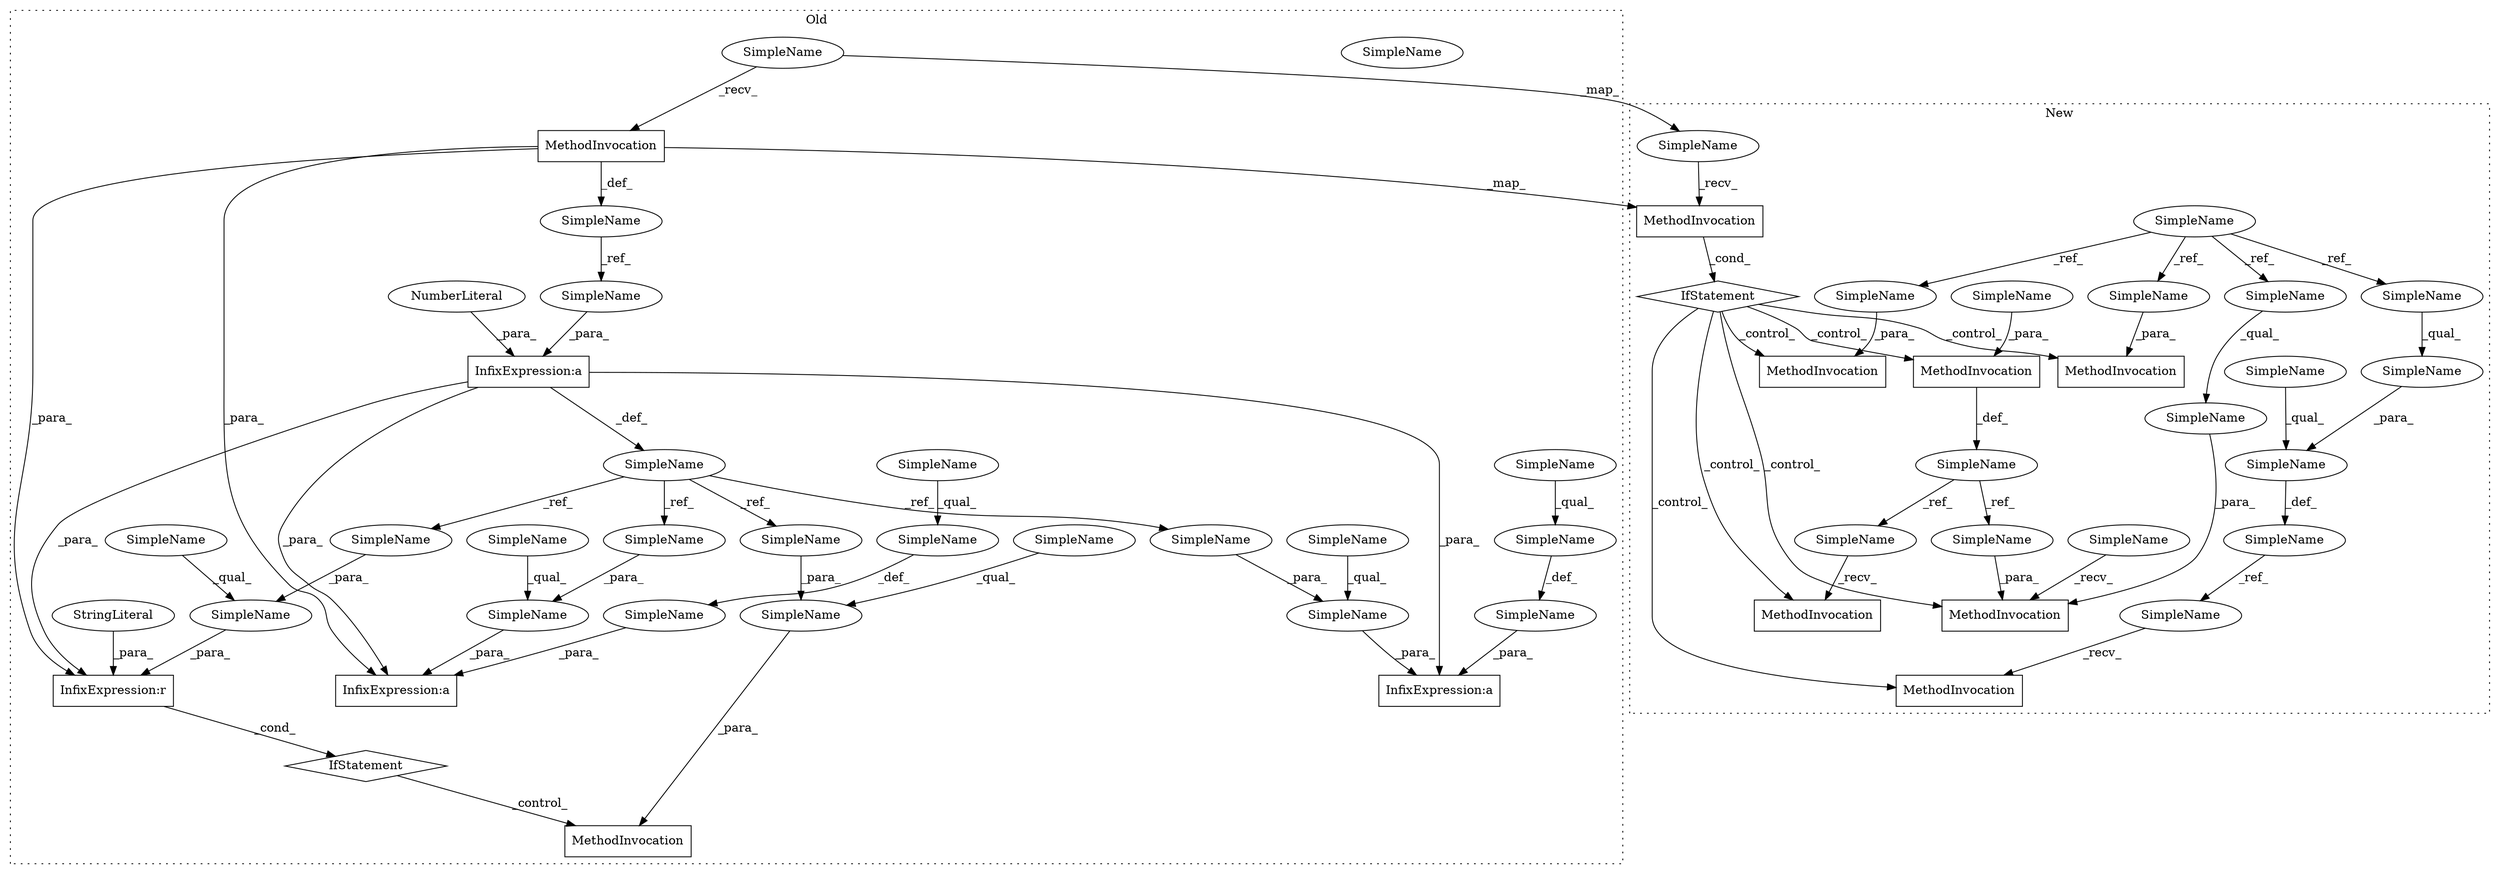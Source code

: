 digraph G {
subgraph cluster0 {
2 [label="IfStatement" a="25" s="3086,3120" l="4,15" shape="diamond"];
3 [label="MethodInvocation" a="32" s="2969,2993" l="8,1" shape="box"];
11 [label="MethodInvocation" a="32" s="-1,3231" l="3203,1" shape="box"];
12 [label="NumberLiteral" a="34" s="3038" l="1" shape="ellipse"];
14 [label="SimpleName" a="42" s="3362" l="9" shape="ellipse"];
15 [label="SimpleName" a="42" s="3202,3230" l="17,1" shape="ellipse"];
16 [label="SimpleName" a="42" s="3261,3282" l="10,1" shape="ellipse"];
18 [label="SimpleName" a="42" s="3027" l="8" shape="ellipse"];
20 [label="SimpleName" a="42" s="3090,3111" l="10,1" shape="ellipse"];
22 [label="SimpleName" a="42" s="3261" l="9" shape="ellipse"];
23 [label="SimpleName" a="42" s="3202" l="16" shape="ellipse"];
24 [label="SimpleName" a="42" s="3284" l="9" shape="ellipse"];
26 [label="SimpleName" a="42" s="3100" l="11" shape="ellipse"];
30 [label="SimpleName" a="42" s="2950" l="8" shape="ellipse"];
33 [label="SimpleName" a="42" s="3383" l="20" shape="ellipse"];
36 [label="SimpleName" a="42" s="2961" l="7" shape="ellipse"];
37 [label="SimpleName" a="42" s="3219" l="11" shape="ellipse"];
40 [label="SimpleName" a="42" s="3305" l="20" shape="ellipse"];
41 [label="SimpleName" a="42" s="3339,3360" l="10,1" shape="ellipse"];
42 [label="SimpleName" a="42" s="3339" l="9" shape="ellipse"];
43 [label="SimpleName" a="42" s="3271" l="11" shape="ellipse"];
45 [label="SimpleName" a="42" s="3383" l="6" shape="ellipse"];
46 [label="SimpleName" a="42" s="3305" l="6" shape="ellipse"];
47 [label="SimpleName" a="42" s="3012" l="11" shape="ellipse"];
50 [label="SimpleName" a="42" s="2961" l="7" shape="ellipse"];
51 [label="SimpleName" a="42" s="3090" l="9" shape="ellipse"];
52 [label="SimpleName" a="42" s="3349" l="11" shape="ellipse"];
53 [label="StringLiteral" a="45" s="3116" l="4" shape="ellipse"];
54 [label="InfixExpression:a" a="27" s="3283" l="-22" shape="box"];
55 [label="InfixExpression:a" a="27" s="3035" l="3" shape="box"];
56 [label="InfixExpression:a" a="27" s="3361" l="-22" shape="box"];
57 [label="InfixExpression:r" a="27" s="3112" l="4" shape="box"];
label = "Old";
style="dotted";
}
subgraph cluster1 {
1 [label="IfStatement" a="25" s="2969,3018" l="4,14" shape="diamond"];
4 [label="MethodInvocation" a="32" s="-1,3326" l="3313,1" shape="box"];
5 [label="MethodInvocation" a="32" s="2989,3017" l="12,1" shape="box"];
6 [label="MethodInvocation" a="32" s="3182,3198" l="10,1" shape="box"];
7 [label="MethodInvocation" a="32" s="3427" l="41" shape="box"];
8 [label="MethodInvocation" a="32" s="3361,3395" l="4,1" shape="box"];
9 [label="MethodInvocation" a="32" s="3140" l="41" shape="box"];
10 [label="MethodInvocation" a="32" s="3469,3485" l="10,1" shape="box"];
13 [label="SimpleName" a="42" s="3192" l="6" shape="ellipse"];
17 [label="SimpleName" a="42" s="3092" l="16" shape="ellipse"];
19 [label="SimpleName" a="42" s="3076" l="15" shape="ellipse"];
21 [label="SimpleName" a="42" s="3479" l="6" shape="ellipse"];
25 [label="SimpleName" a="42" s="2930" l="6" shape="ellipse"];
27 [label="SimpleName" a="42" s="3127" l="12" shape="ellipse"];
28 [label="SimpleName" a="42" s="3345" l="15" shape="ellipse"];
29 [label="SimpleName" a="42" s="3365" l="16" shape="ellipse"];
31 [label="SimpleName" a="42" s="3383" l="12" shape="ellipse"];
32 [label="SimpleName" a="42" s="3076,3108" l="16,1" shape="ellipse"];
34 [label="SimpleName" a="42" s="3273" l="12" shape="ellipse"];
35 [label="SimpleName" a="42" s="2973" l="15" shape="ellipse"];
38 [label="SimpleName" a="42" s="3312" l="14" shape="ellipse"];
39 [label="SimpleName" a="42" s="3365" l="6" shape="ellipse"];
44 [label="SimpleName" a="42" s="3061" l="12" shape="ellipse"];
48 [label="SimpleName" a="42" s="3092" l="6" shape="ellipse"];
49 [label="SimpleName" a="42" s="3414" l="12" shape="ellipse"];
label = "New";
style="dotted";
}
1 -> 4 [label="_control_"];
1 -> 10 [label="_control_"];
1 -> 7 [label="_control_"];
1 -> 8 [label="_control_"];
1 -> 6 [label="_control_"];
1 -> 9 [label="_control_"];
2 -> 11 [label="_control_"];
3 -> 57 [label="_para_"];
3 -> 56 [label="_para_"];
3 -> 5 [label="_map_"];
3 -> 30 [label="_def_"];
4 -> 34 [label="_def_"];
5 -> 1 [label="_cond_"];
12 -> 55 [label="_para_"];
13 -> 6 [label="_para_"];
14 -> 56 [label="_para_"];
15 -> 11 [label="_para_"];
16 -> 54 [label="_para_"];
17 -> 32 [label="_para_"];
18 -> 55 [label="_para_"];
19 -> 32 [label="_qual_"];
20 -> 57 [label="_para_"];
21 -> 10 [label="_para_"];
22 -> 16 [label="_qual_"];
23 -> 15 [label="_qual_"];
24 -> 54 [label="_para_"];
25 -> 21 [label="_ref_"];
25 -> 13 [label="_ref_"];
25 -> 39 [label="_ref_"];
25 -> 48 [label="_ref_"];
26 -> 20 [label="_para_"];
27 -> 9 [label="_recv_"];
28 -> 8 [label="_recv_"];
29 -> 8 [label="_para_"];
30 -> 18 [label="_ref_"];
31 -> 8 [label="_para_"];
32 -> 44 [label="_def_"];
33 -> 14 [label="_def_"];
34 -> 31 [label="_ref_"];
34 -> 49 [label="_ref_"];
35 -> 5 [label="_recv_"];
37 -> 15 [label="_para_"];
38 -> 4 [label="_para_"];
39 -> 29 [label="_qual_"];
40 -> 24 [label="_def_"];
41 -> 56 [label="_para_"];
42 -> 41 [label="_qual_"];
43 -> 16 [label="_para_"];
44 -> 27 [label="_ref_"];
45 -> 33 [label="_qual_"];
46 -> 40 [label="_qual_"];
47 -> 26 [label="_ref_"];
47 -> 37 [label="_ref_"];
47 -> 43 [label="_ref_"];
47 -> 52 [label="_ref_"];
48 -> 17 [label="_qual_"];
49 -> 7 [label="_recv_"];
50 -> 35 [label="_map_"];
50 -> 3 [label="_recv_"];
51 -> 20 [label="_qual_"];
52 -> 41 [label="_para_"];
53 -> 57 [label="_para_"];
55 -> 54 [label="_para_"];
55 -> 57 [label="_para_"];
55 -> 47 [label="_def_"];
55 -> 56 [label="_para_"];
57 -> 2 [label="_cond_"];
}